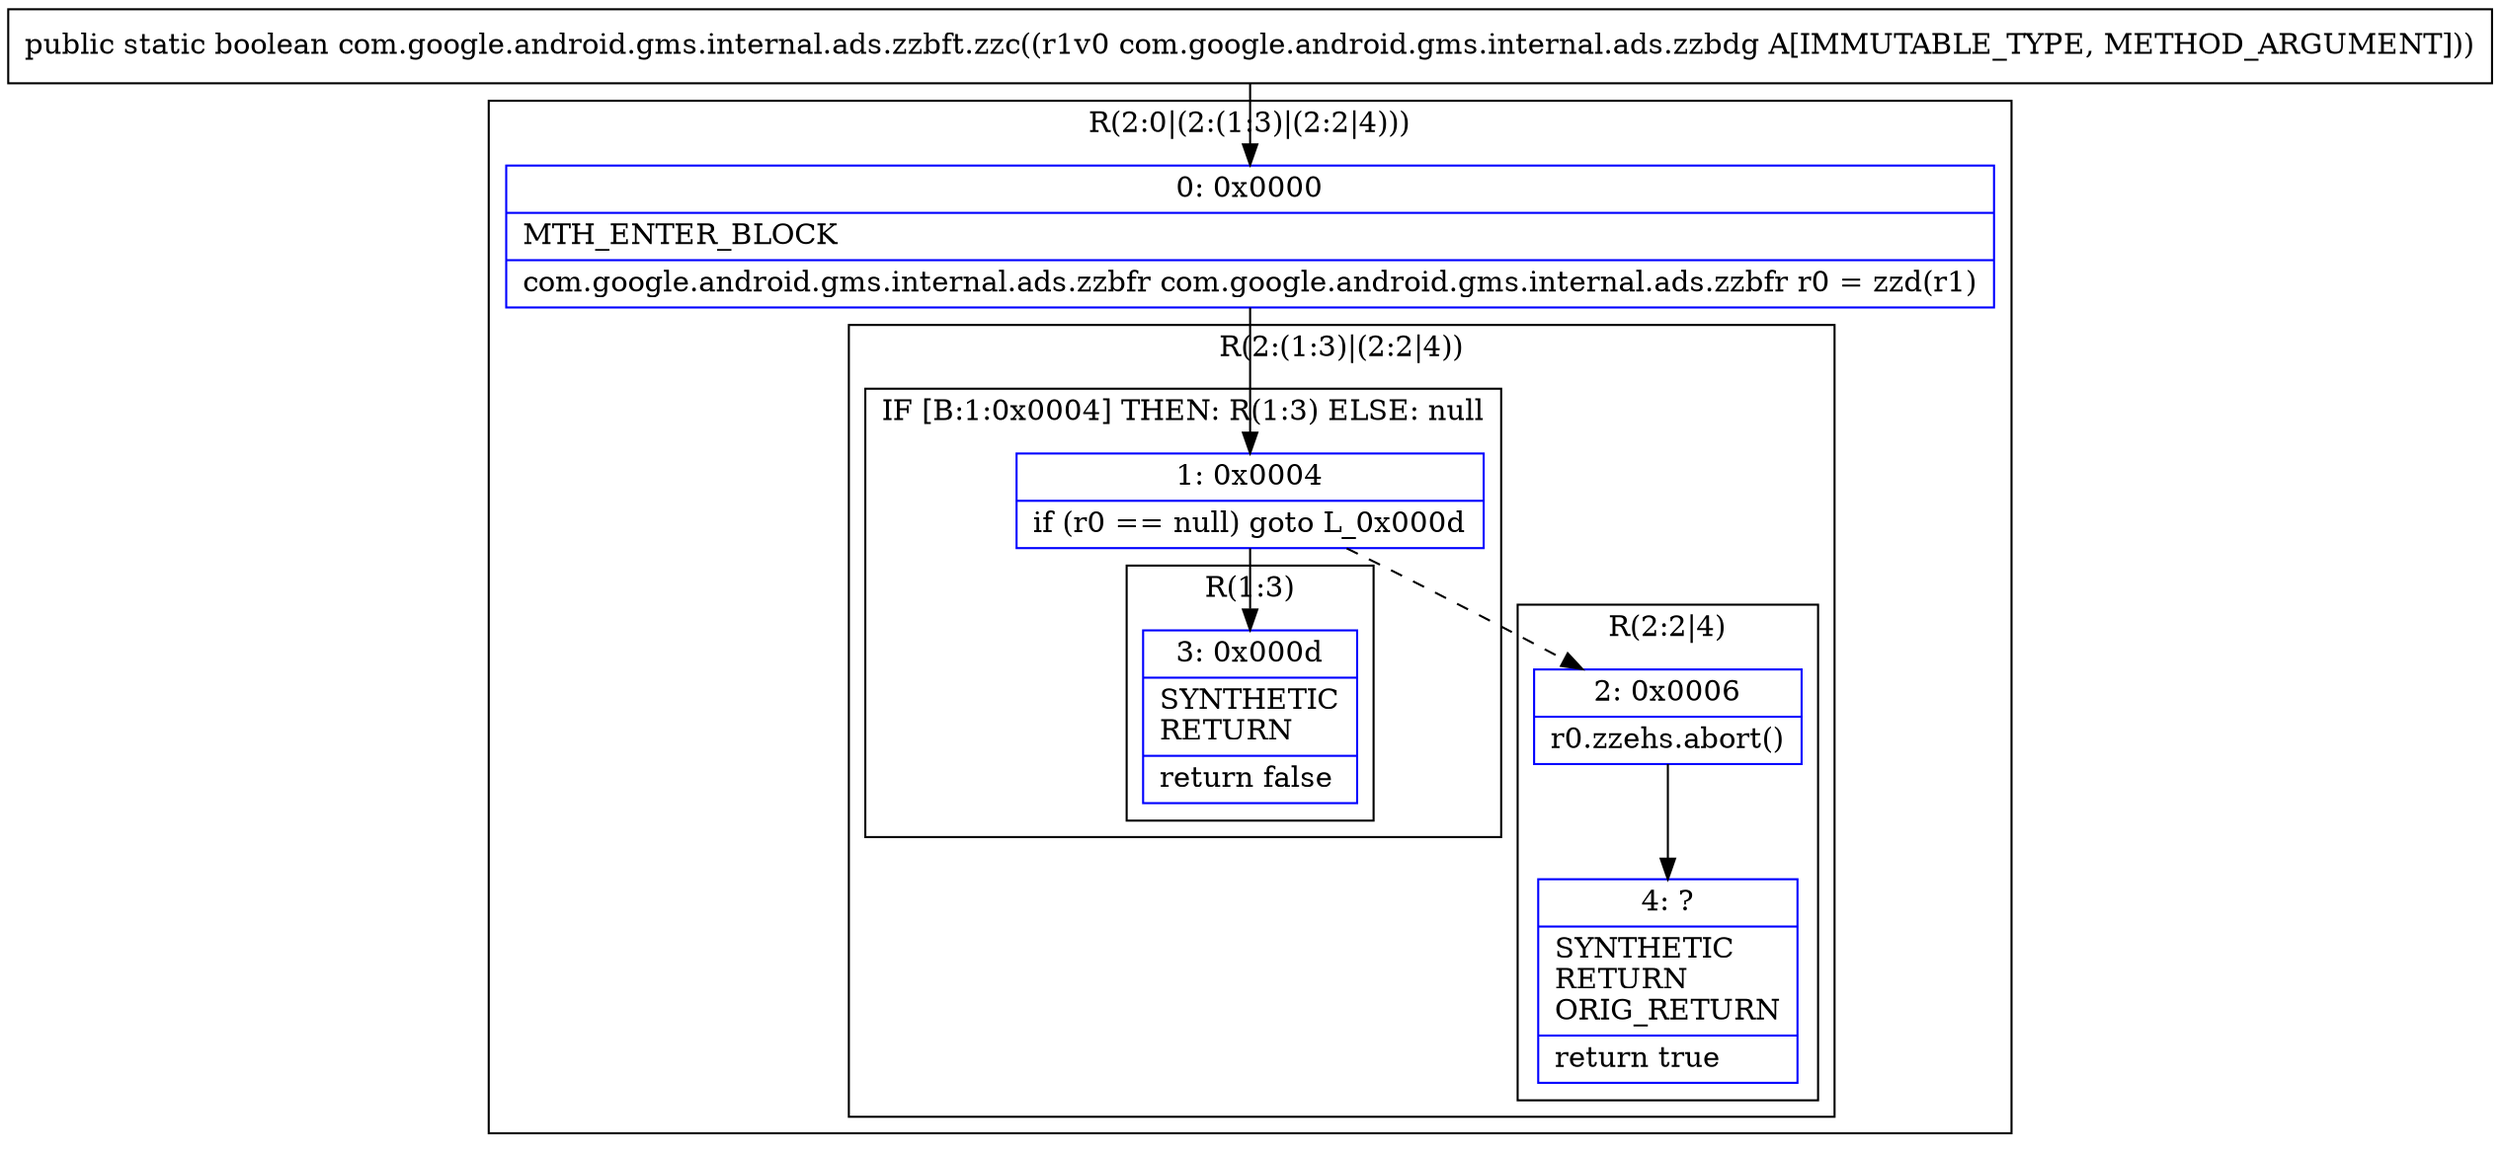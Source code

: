 digraph "CFG forcom.google.android.gms.internal.ads.zzbft.zzc(Lcom\/google\/android\/gms\/internal\/ads\/zzbdg;)Z" {
subgraph cluster_Region_1873404060 {
label = "R(2:0|(2:(1:3)|(2:2|4)))";
node [shape=record,color=blue];
Node_0 [shape=record,label="{0\:\ 0x0000|MTH_ENTER_BLOCK\l|com.google.android.gms.internal.ads.zzbfr com.google.android.gms.internal.ads.zzbfr r0 = zzd(r1)\l}"];
subgraph cluster_Region_1246132801 {
label = "R(2:(1:3)|(2:2|4))";
node [shape=record,color=blue];
subgraph cluster_IfRegion_1191504553 {
label = "IF [B:1:0x0004] THEN: R(1:3) ELSE: null";
node [shape=record,color=blue];
Node_1 [shape=record,label="{1\:\ 0x0004|if (r0 == null) goto L_0x000d\l}"];
subgraph cluster_Region_568589191 {
label = "R(1:3)";
node [shape=record,color=blue];
Node_3 [shape=record,label="{3\:\ 0x000d|SYNTHETIC\lRETURN\l|return false\l}"];
}
}
subgraph cluster_Region_21675206 {
label = "R(2:2|4)";
node [shape=record,color=blue];
Node_2 [shape=record,label="{2\:\ 0x0006|r0.zzehs.abort()\l}"];
Node_4 [shape=record,label="{4\:\ ?|SYNTHETIC\lRETURN\lORIG_RETURN\l|return true\l}"];
}
}
}
MethodNode[shape=record,label="{public static boolean com.google.android.gms.internal.ads.zzbft.zzc((r1v0 com.google.android.gms.internal.ads.zzbdg A[IMMUTABLE_TYPE, METHOD_ARGUMENT])) }"];
MethodNode -> Node_0;
Node_0 -> Node_1;
Node_1 -> Node_2[style=dashed];
Node_1 -> Node_3;
Node_2 -> Node_4;
}

